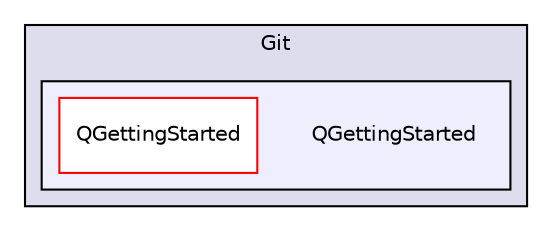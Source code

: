 digraph "F:/Projects/Git/QGettingStarted" {
  compound=true
  node [ fontsize="10", fontname="Helvetica"];
  edge [ labelfontsize="10", labelfontname="Helvetica"];
  subgraph clusterdir_f0b91e49464d6b3d035a951c45bc1c7c {
    graph [ bgcolor="#ddddee", pencolor="black", label="Git" fontname="Helvetica", fontsize="10", URL="dir_f0b91e49464d6b3d035a951c45bc1c7c.html"]
  subgraph clusterdir_274e15df15b8e0e4ff4816aed6a5f940 {
    graph [ bgcolor="#eeeeff", pencolor="black", label="" URL="dir_274e15df15b8e0e4ff4816aed6a5f940.html"];
    dir_274e15df15b8e0e4ff4816aed6a5f940 [shape=plaintext label="QGettingStarted"];
    dir_33faca7923b0727d5ff07d4415b69f6b [shape=box label="QGettingStarted" color="red" fillcolor="white" style="filled" URL="dir_33faca7923b0727d5ff07d4415b69f6b.html"];
  }
  }
}
